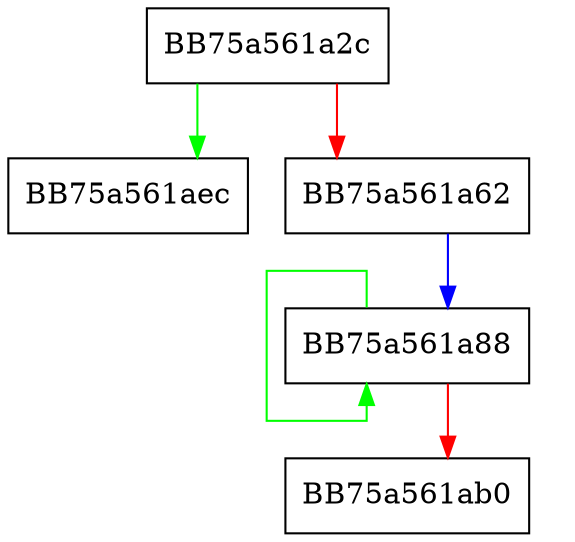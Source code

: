 digraph generateRandomNumber {
  node [shape="box"];
  graph [splines=ortho];
  BB75a561a2c -> BB75a561aec [color="green"];
  BB75a561a2c -> BB75a561a62 [color="red"];
  BB75a561a62 -> BB75a561a88 [color="blue"];
  BB75a561a88 -> BB75a561a88 [color="green"];
  BB75a561a88 -> BB75a561ab0 [color="red"];
}